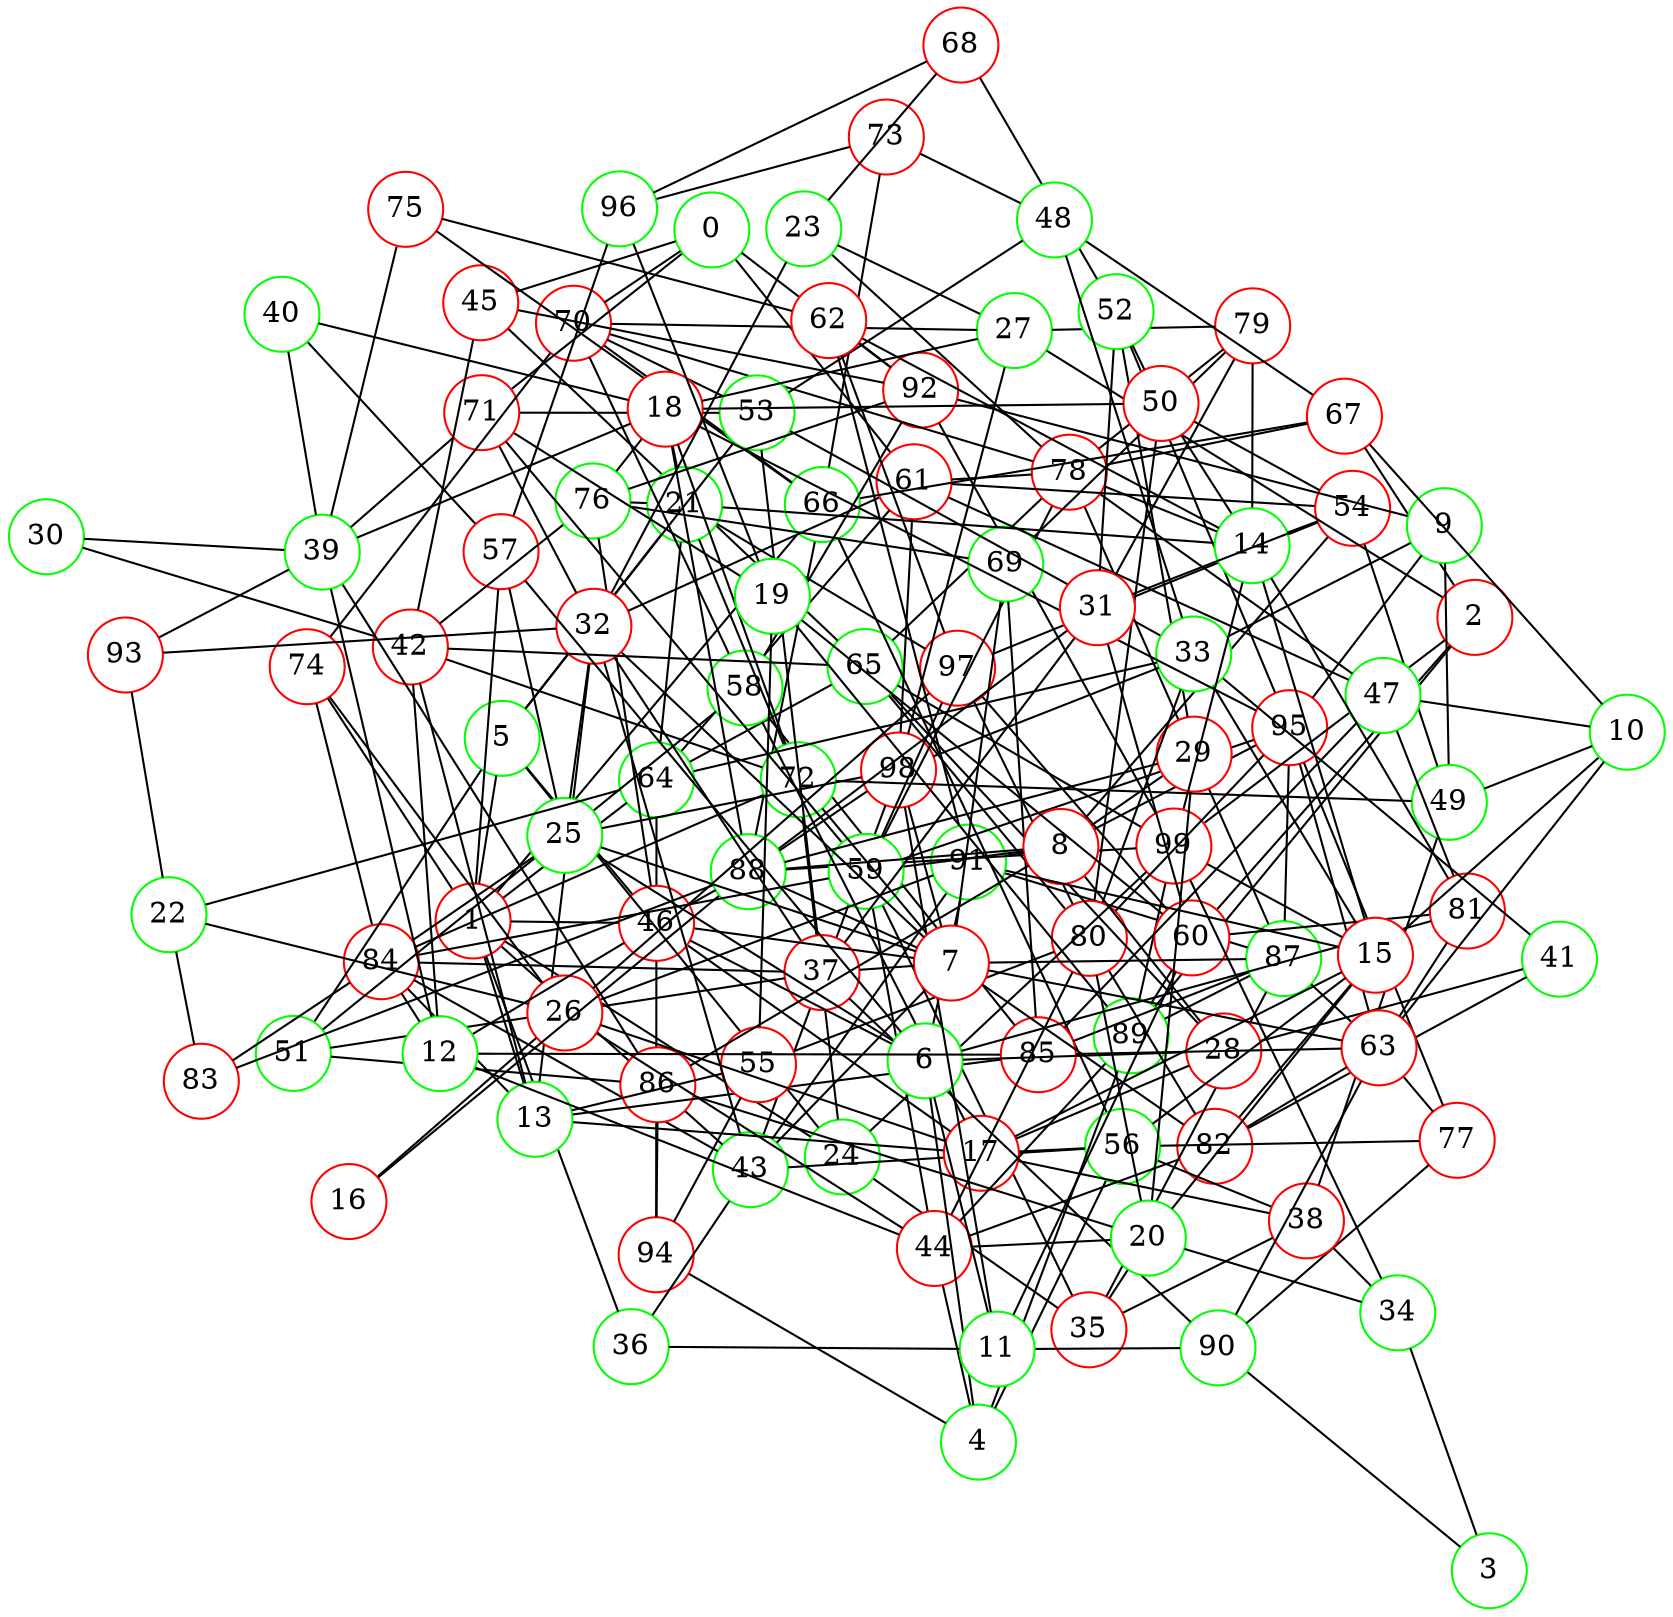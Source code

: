 graph {
graph ["layout"="fdp"]
node ["style"="filled","fillcolor"="white","fixedsize"="true","shape"="circle"]
"0" ["color"="green"]
"70" ["color"="red"]
"74" ["color"="red"]
"84" ["color"="red"]
"78" ["color"="red"]
"87" ["color"="green"]
"89" ["color"="green"]
"99" ["color"="red"]
"91" ["color"="green"]
"95" ["color"="red"]
"79" ["color"="red"]
"71" ["color"="red"]
"92" ["color"="red"]
"45" ["color"="red"]
"65" ["color"="green"]
"80" ["color"="red"]
"97" ["color"="red"]
"82" ["color"="red"]
"61" ["color"="red"]
"64" ["color"="green"]
"94" ["color"="red"]
"98" ["color"="red"]
"1" ["color"="red"]
"66" ["color"="green"]
"67" ["color"="red"]
"88" ["color"="green"]
"73" ["color"="red"]
"96" ["color"="green"]
"75" ["color"="red"]
"36" ["color"="green"]
"43" ["color"="green"]
"56" ["color"="green"]
"77" ["color"="red"]
"90" ["color"="green"]
"5" ["color"="green"]
"51" ["color"="green"]
"86" ["color"="red"]
"58" ["color"="green"]
"85" ["color"="red"]
"21" ["color"="green"]
"72" ["color"="green"]
"76" ["color"="green"]
"53" ["color"="green"]
"24" ["color"="green"]
"35" ["color"="red"]
"38" ["color"="red"]
"49" ["color"="green"]
"54" ["color"="red"]
"59" ["color"="green"]
"46" ["color"="red"]
"57" ["color"="red"]
"13" ["color"="green"]
"32" ["color"="red"]
"37" ["color"="red"]
"93" ["color"="red"]
"17" ["color"="red"]
"26" ["color"="red"]
"44" ["color"="red"]
"28" ["color"="red"]
"41" ["color"="green"]
"55" ["color"="red"]
"42" ["color"="red"]
"2" ["color"="red"]
"27" ["color"="green"]
"60" ["color"="red"]
"81" ["color"="red"]
"3" ["color"="green"]
"34" ["color"="green"]
"4" ["color"="green"]
"6" ["color"="green"]
"25" ["color"="green"]
"11" ["color"="green"]
"7" ["color"="red"]
"69" ["color"="green"]
"63" ["color"="red"]
"8" ["color"="red"]
"29" ["color"="red"]
"52" ["color"="green"]
"68" ["color"="red"]
"9" ["color"="green"]
"33" ["color"="green"]
"48" ["color"="green"]
"10" ["color"="green"]
"15" ["color"="red"]
"20" ["color"="green"]
"47" ["color"="green"]
"12" ["color"="green"]
"39" ["color"="green"]
"40" ["color"="green"]
"14" ["color"="green"]
"50" ["color"="red"]
"62" ["color"="red"]
"16" ["color"="red"]
"18" ["color"="red"]
"19" ["color"="green"]
"22" ["color"="green"]
"83" ["color"="red"]
"23" ["color"="green"]
"30" ["color"="green"]
"31" ["color"="red"]
"0" -- "70"
"0" -- "71"
"0" -- "92"
"0" -- "45"
"0" -- "61"
"70" -- "74"
"70" -- "78"
"74" -- "84"
"78" -- "87"
"78" -- "79"
"87" -- "89"
"87" -- "91"
"87" -- "95"
"89" -- "99"
"92" -- "99"
"45" -- "65"
"45" -- "92"
"65" -- "80"
"65" -- "99"
"65" -- "78"
"80" -- "97"
"80" -- "82"
"80" -- "95"
"61" -- "64"
"61" -- "98"
"61" -- "78"
"64" -- "65"
"64" -- "94"
"1" -- "64"
"1" -- "66"
"1" -- "36"
"1" -- "5"
"1" -- "24"
"1" -- "57"
"1" -- "74"
"1" -- "43"
"1" -- "13"
"1" -- "46"
"66" -- "67"
"66" -- "70"
"66" -- "88"
"66" -- "73"
"66" -- "75"
"67" -- "78"
"88" -- "98"
"88" -- "99"
"73" -- "96"
"36" -- "43"
"43" -- "98"
"43" -- "84"
"43" -- "56"
"43" -- "91"
"56" -- "66"
"56" -- "77"
"77" -- "90"
"77" -- "95"
"5" -- "51"
"5" -- "21"
"5" -- "53"
"5" -- "24"
"5" -- "46"
"51" -- "86"
"51" -- "58"
"86" -- "94"
"58" -- "85"
"58" -- "70"
"58" -- "92"
"85" -- "87"
"21" -- "64"
"21" -- "97"
"21" -- "72"
"21" -- "76"
"72" -- "84"
"76" -- "92"
"53" -- "70"
"53" -- "71"
"24" -- "35"
"24" -- "99"
"24" -- "72"
"35" -- "38"
"35" -- "87"
"35" -- "59"
"38" -- "49"
"38" -- "56"
"49" -- "54"
"49" -- "72"
"54" -- "97"
"54" -- "61"
"59" -- "97"
"59" -- "84"
"59" -- "71"
"59" -- "78"
"59" -- "95"
"46" -- "88"
"46" -- "76"
"57" -- "96"
"13" -- "32"
"13" -- "17"
"13" -- "84"
"13" -- "85"
"13" -- "55"
"13" -- "42"
"32" -- "37"
"32" -- "71"
"32" -- "43"
"32" -- "61"
"32" -- "93"
"37" -- "51"
"37" -- "84"
"37" -- "53"
"37" -- "90"
"17" -- "38"
"17" -- "56"
"17" -- "26"
"17" -- "58"
"17" -- "28"
"17" -- "46"
"26" -- "97"
"26" -- "74"
"26" -- "91"
"26" -- "44"
"44" -- "80"
"44" -- "82"
"44" -- "89"
"44" -- "59"
"28" -- "65"
"28" -- "41"
"41" -- "82"
"55" -- "80"
"55" -- "94"
"42" -- "65"
"42" -- "72"
"42" -- "76"
"42" -- "45"
"2" -- "67"
"2" -- "99"
"2" -- "89"
"2" -- "27"
"2" -- "60"
"27" -- "98"
"27" -- "70"
"27" -- "79"
"60" -- "81"
"60" -- "97"
"60" -- "89"
"3" -- "34"
"3" -- "90"
"34" -- "99"
"34" -- "38"
"4" -- "6"
"4" -- "56"
"4" -- "89"
"4" -- "44"
"4" -- "94"
"6" -- "81"
"6" -- "25"
"6" -- "57"
"6" -- "11"
"6" -- "91"
"6" -- "28"
"6" -- "46"
"25" -- "32"
"25" -- "98"
"25" -- "84"
"25" -- "57"
"11" -- "98"
"11" -- "36"
"11" -- "90"
"11" -- "60"
"7" -- "32"
"7" -- "82"
"7" -- "98"
"7" -- "37"
"7" -- "69"
"7" -- "87"
"7" -- "72"
"7" -- "88"
"7" -- "25"
"7" -- "43"
"7" -- "46"
"7" -- "63"
"69" -- "85"
"69" -- "76"
"69" -- "79"
"63" -- "81"
"63" -- "82"
"63" -- "85"
"63" -- "87"
"63" -- "90"
"63" -- "77"
"63" -- "95"
"8" -- "54"
"8" -- "86"
"8" -- "88"
"8" -- "59"
"8" -- "91"
"8" -- "28"
"8" -- "29"
"8" -- "95"
"29" -- "52"
"29" -- "88"
"52" -- "68"
"52" -- "95"
"68" -- "96"
"9" -- "33"
"9" -- "49"
"9" -- "92"
"9" -- "95"
"33" -- "48"
"33" -- "64"
"33" -- "80"
"33" -- "98"
"33" -- "53"
"33" -- "41"
"48" -- "67"
"48" -- "53"
"48" -- "73"
"10" -- "49"
"10" -- "67"
"10" -- "15"
"10" -- "47"
"10" -- "63"
"15" -- "17"
"15" -- "33"
"15" -- "82"
"15" -- "99"
"15" -- "20"
"15" -- "56"
"15" -- "91"
"20" -- "80"
"20" -- "34"
"20" -- "35"
"20" -- "86"
"20" -- "44"
"20" -- "29"
"47" -- "81"
"47" -- "85"
"47" -- "61"
"47" -- "78"
"12" -- "84"
"12" -- "85"
"12" -- "39"
"12" -- "42"
"12" -- "44"
"12" -- "46"
"39" -- "86"
"39" -- "71"
"39" -- "40"
"39" -- "75"
"39" -- "93"
"40" -- "57"
"14" -- "81"
"14" -- "50"
"14" -- "99"
"14" -- "21"
"14" -- "54"
"14" -- "62"
"14" -- "78"
"14" -- "15"
"14" -- "79"
"50" -- "80"
"50" -- "52"
"50" -- "54"
"62" -- "97"
"62" -- "75"
"62" -- "91"
"62" -- "92"
"16" -- "88"
"16" -- "26"
"18" -- "50"
"18" -- "21"
"18" -- "39"
"18" -- "40"
"18" -- "72"
"18" -- "88"
"18" -- "27"
"18" -- "76"
"18" -- "95"
"19" -- "96"
"19" -- "55"
"19" -- "71"
"19" -- "89"
"19" -- "60"
"22" -- "64"
"22" -- "83"
"22" -- "26"
"22" -- "93"
"83" -- "84"
"83" -- "88"
"23" -- "32"
"23" -- "68"
"23" -- "27"
"23" -- "78"
"30" -- "39"
"30" -- "42"
"31" -- "52"
"31" -- "37"
"31" -- "54"
"31" -- "88"
"31" -- "60"
"31" -- "79"
}